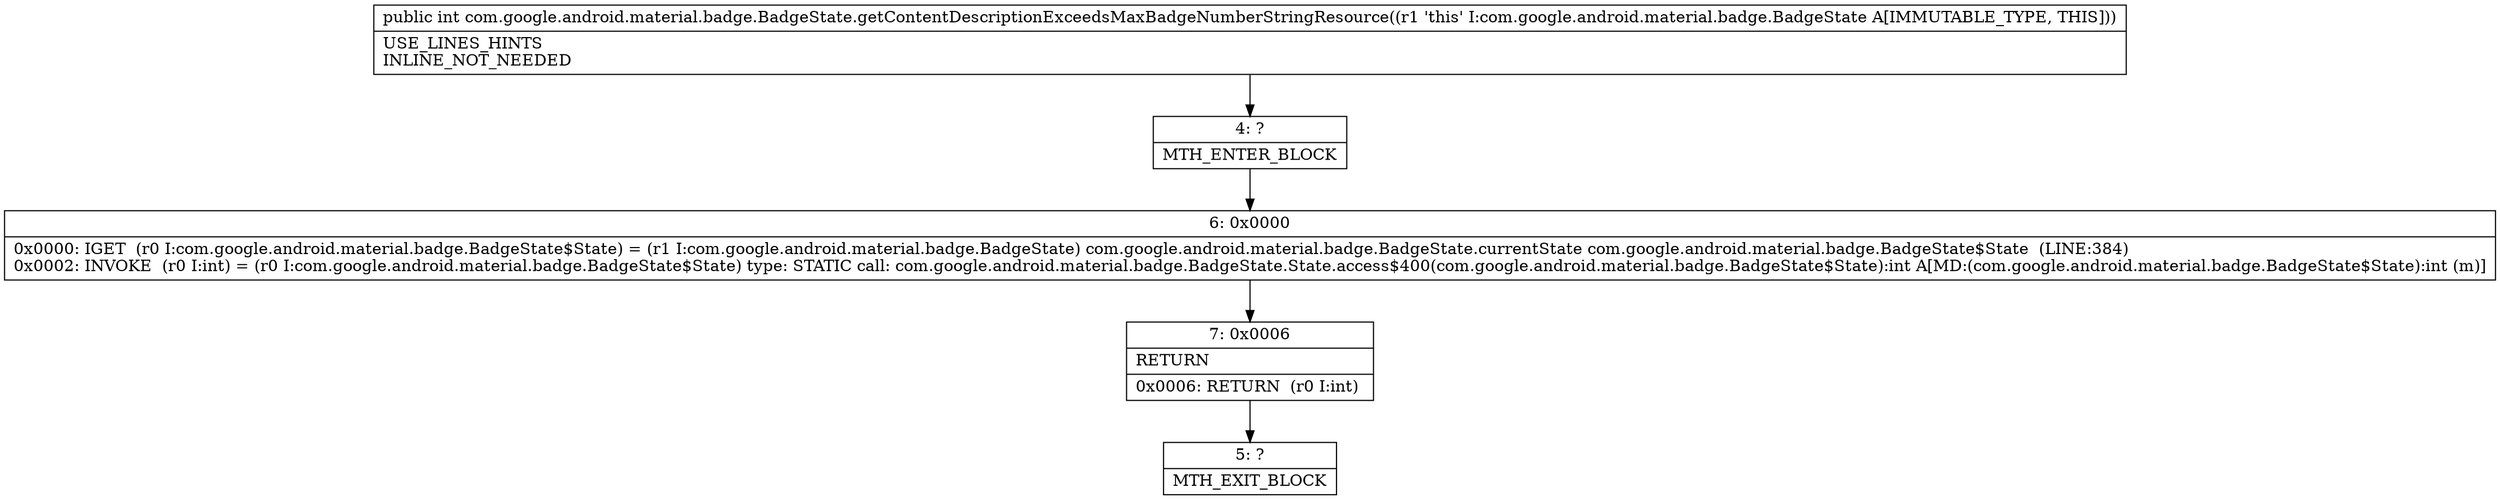 digraph "CFG forcom.google.android.material.badge.BadgeState.getContentDescriptionExceedsMaxBadgeNumberStringResource()I" {
Node_4 [shape=record,label="{4\:\ ?|MTH_ENTER_BLOCK\l}"];
Node_6 [shape=record,label="{6\:\ 0x0000|0x0000: IGET  (r0 I:com.google.android.material.badge.BadgeState$State) = (r1 I:com.google.android.material.badge.BadgeState) com.google.android.material.badge.BadgeState.currentState com.google.android.material.badge.BadgeState$State  (LINE:384)\l0x0002: INVOKE  (r0 I:int) = (r0 I:com.google.android.material.badge.BadgeState$State) type: STATIC call: com.google.android.material.badge.BadgeState.State.access$400(com.google.android.material.badge.BadgeState$State):int A[MD:(com.google.android.material.badge.BadgeState$State):int (m)]\l}"];
Node_7 [shape=record,label="{7\:\ 0x0006|RETURN\l|0x0006: RETURN  (r0 I:int) \l}"];
Node_5 [shape=record,label="{5\:\ ?|MTH_EXIT_BLOCK\l}"];
MethodNode[shape=record,label="{public int com.google.android.material.badge.BadgeState.getContentDescriptionExceedsMaxBadgeNumberStringResource((r1 'this' I:com.google.android.material.badge.BadgeState A[IMMUTABLE_TYPE, THIS]))  | USE_LINES_HINTS\lINLINE_NOT_NEEDED\l}"];
MethodNode -> Node_4;Node_4 -> Node_6;
Node_6 -> Node_7;
Node_7 -> Node_5;
}

